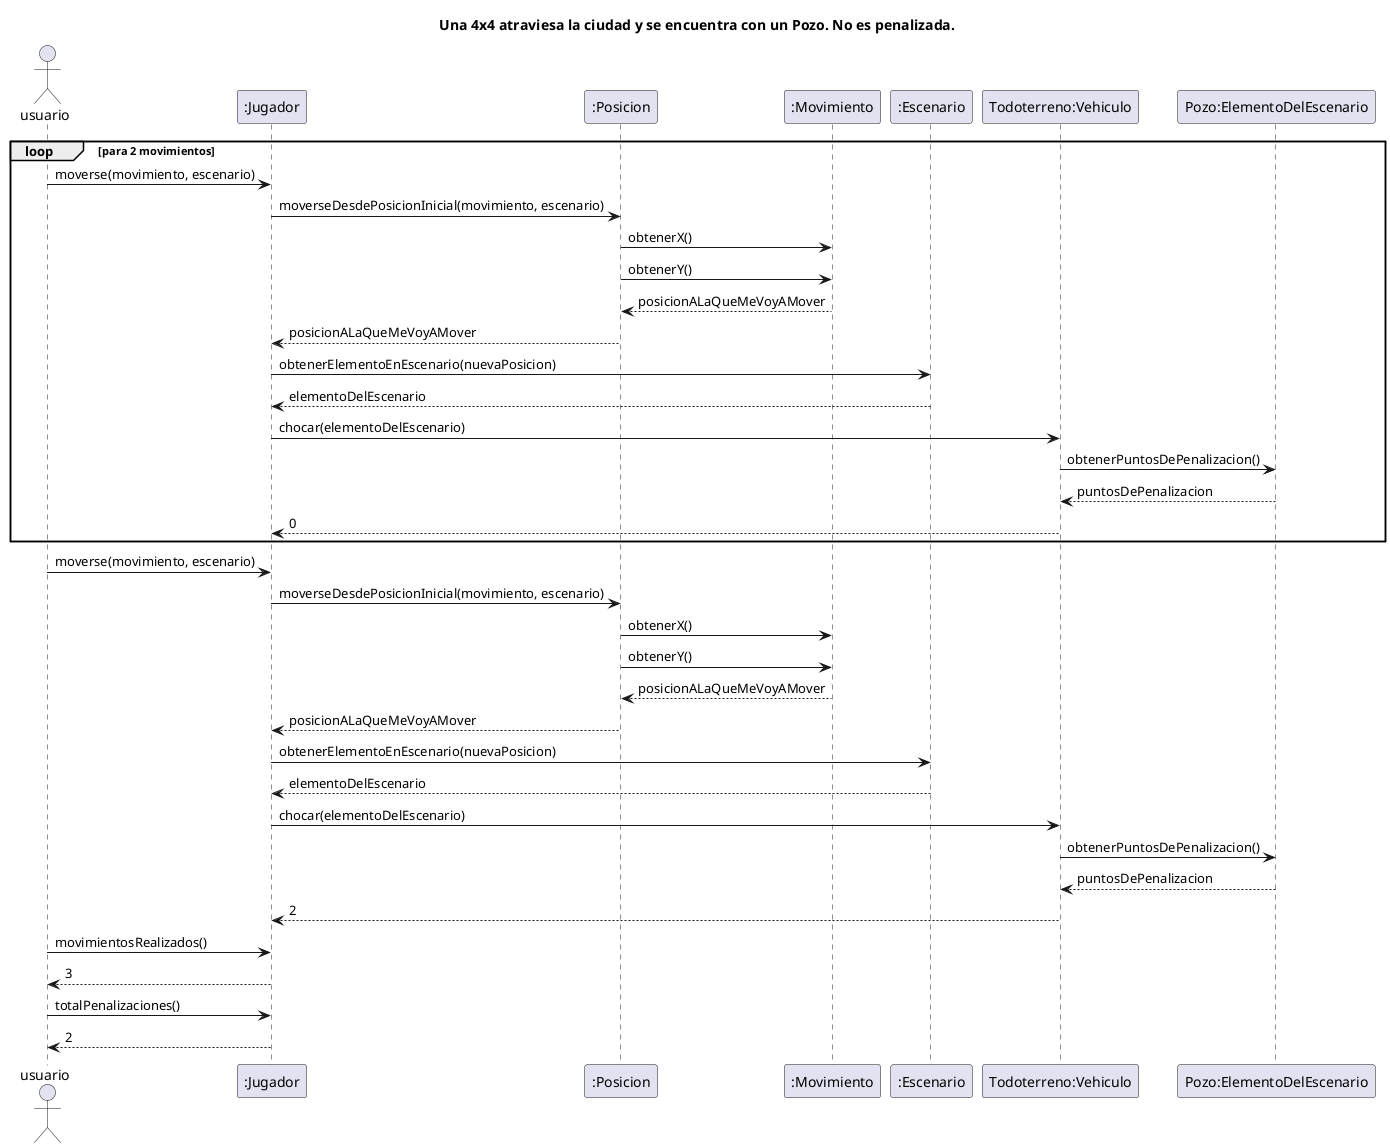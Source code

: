 @startuml
title Una 4x4 atraviesa la ciudad y se encuentra con un Pozo. No es penalizada.
Actor usuario

loop para 2 movimientos
"usuario" -> ":Jugador": moverse(movimiento, escenario)
":Jugador" -> ":Posicion": moverseDesdePosicionInicial(movimiento, escenario)
":Posicion" -> ":Movimiento": obtenerX()
":Posicion" -> ":Movimiento": obtenerY()
return posicionALaQueMeVoyAMover
":Posicion" --> ":Jugador": posicionALaQueMeVoyAMover
":Jugador" -> ":Escenario": obtenerElementoEnEscenario(nuevaPosicion)
":Escenario" --> ":Jugador": elementoDelEscenario
":Jugador" -> "Todoterreno:Vehiculo": chocar(elementoDelEscenario)
"Todoterreno:Vehiculo" -> "Pozo:ElementoDelEscenario": obtenerPuntosDePenalizacion()
return puntosDePenalizacion
"Todoterreno:Vehiculo" --> ":Jugador": 0
end

"usuario" -> ":Jugador": moverse(movimiento, escenario)
":Jugador" -> ":Posicion": moverseDesdePosicionInicial(movimiento, escenario)
":Posicion" -> ":Movimiento": obtenerX()
":Posicion" -> ":Movimiento": obtenerY()
return posicionALaQueMeVoyAMover
":Posicion" --> ":Jugador": posicionALaQueMeVoyAMover
":Jugador" -> ":Escenario": obtenerElementoEnEscenario(nuevaPosicion)
":Escenario" --> ":Jugador": elementoDelEscenario
":Jugador" -> "Todoterreno:Vehiculo": chocar(elementoDelEscenario)
"Todoterreno:Vehiculo" -> "Pozo:ElementoDelEscenario": obtenerPuntosDePenalizacion()
return puntosDePenalizacion
"Todoterreno:Vehiculo" --> ":Jugador": 2
"usuario" -> ":Jugador": movimientosRealizados()
return 3
"usuario" -> ":Jugador": totalPenalizaciones()
return 2

@enduml